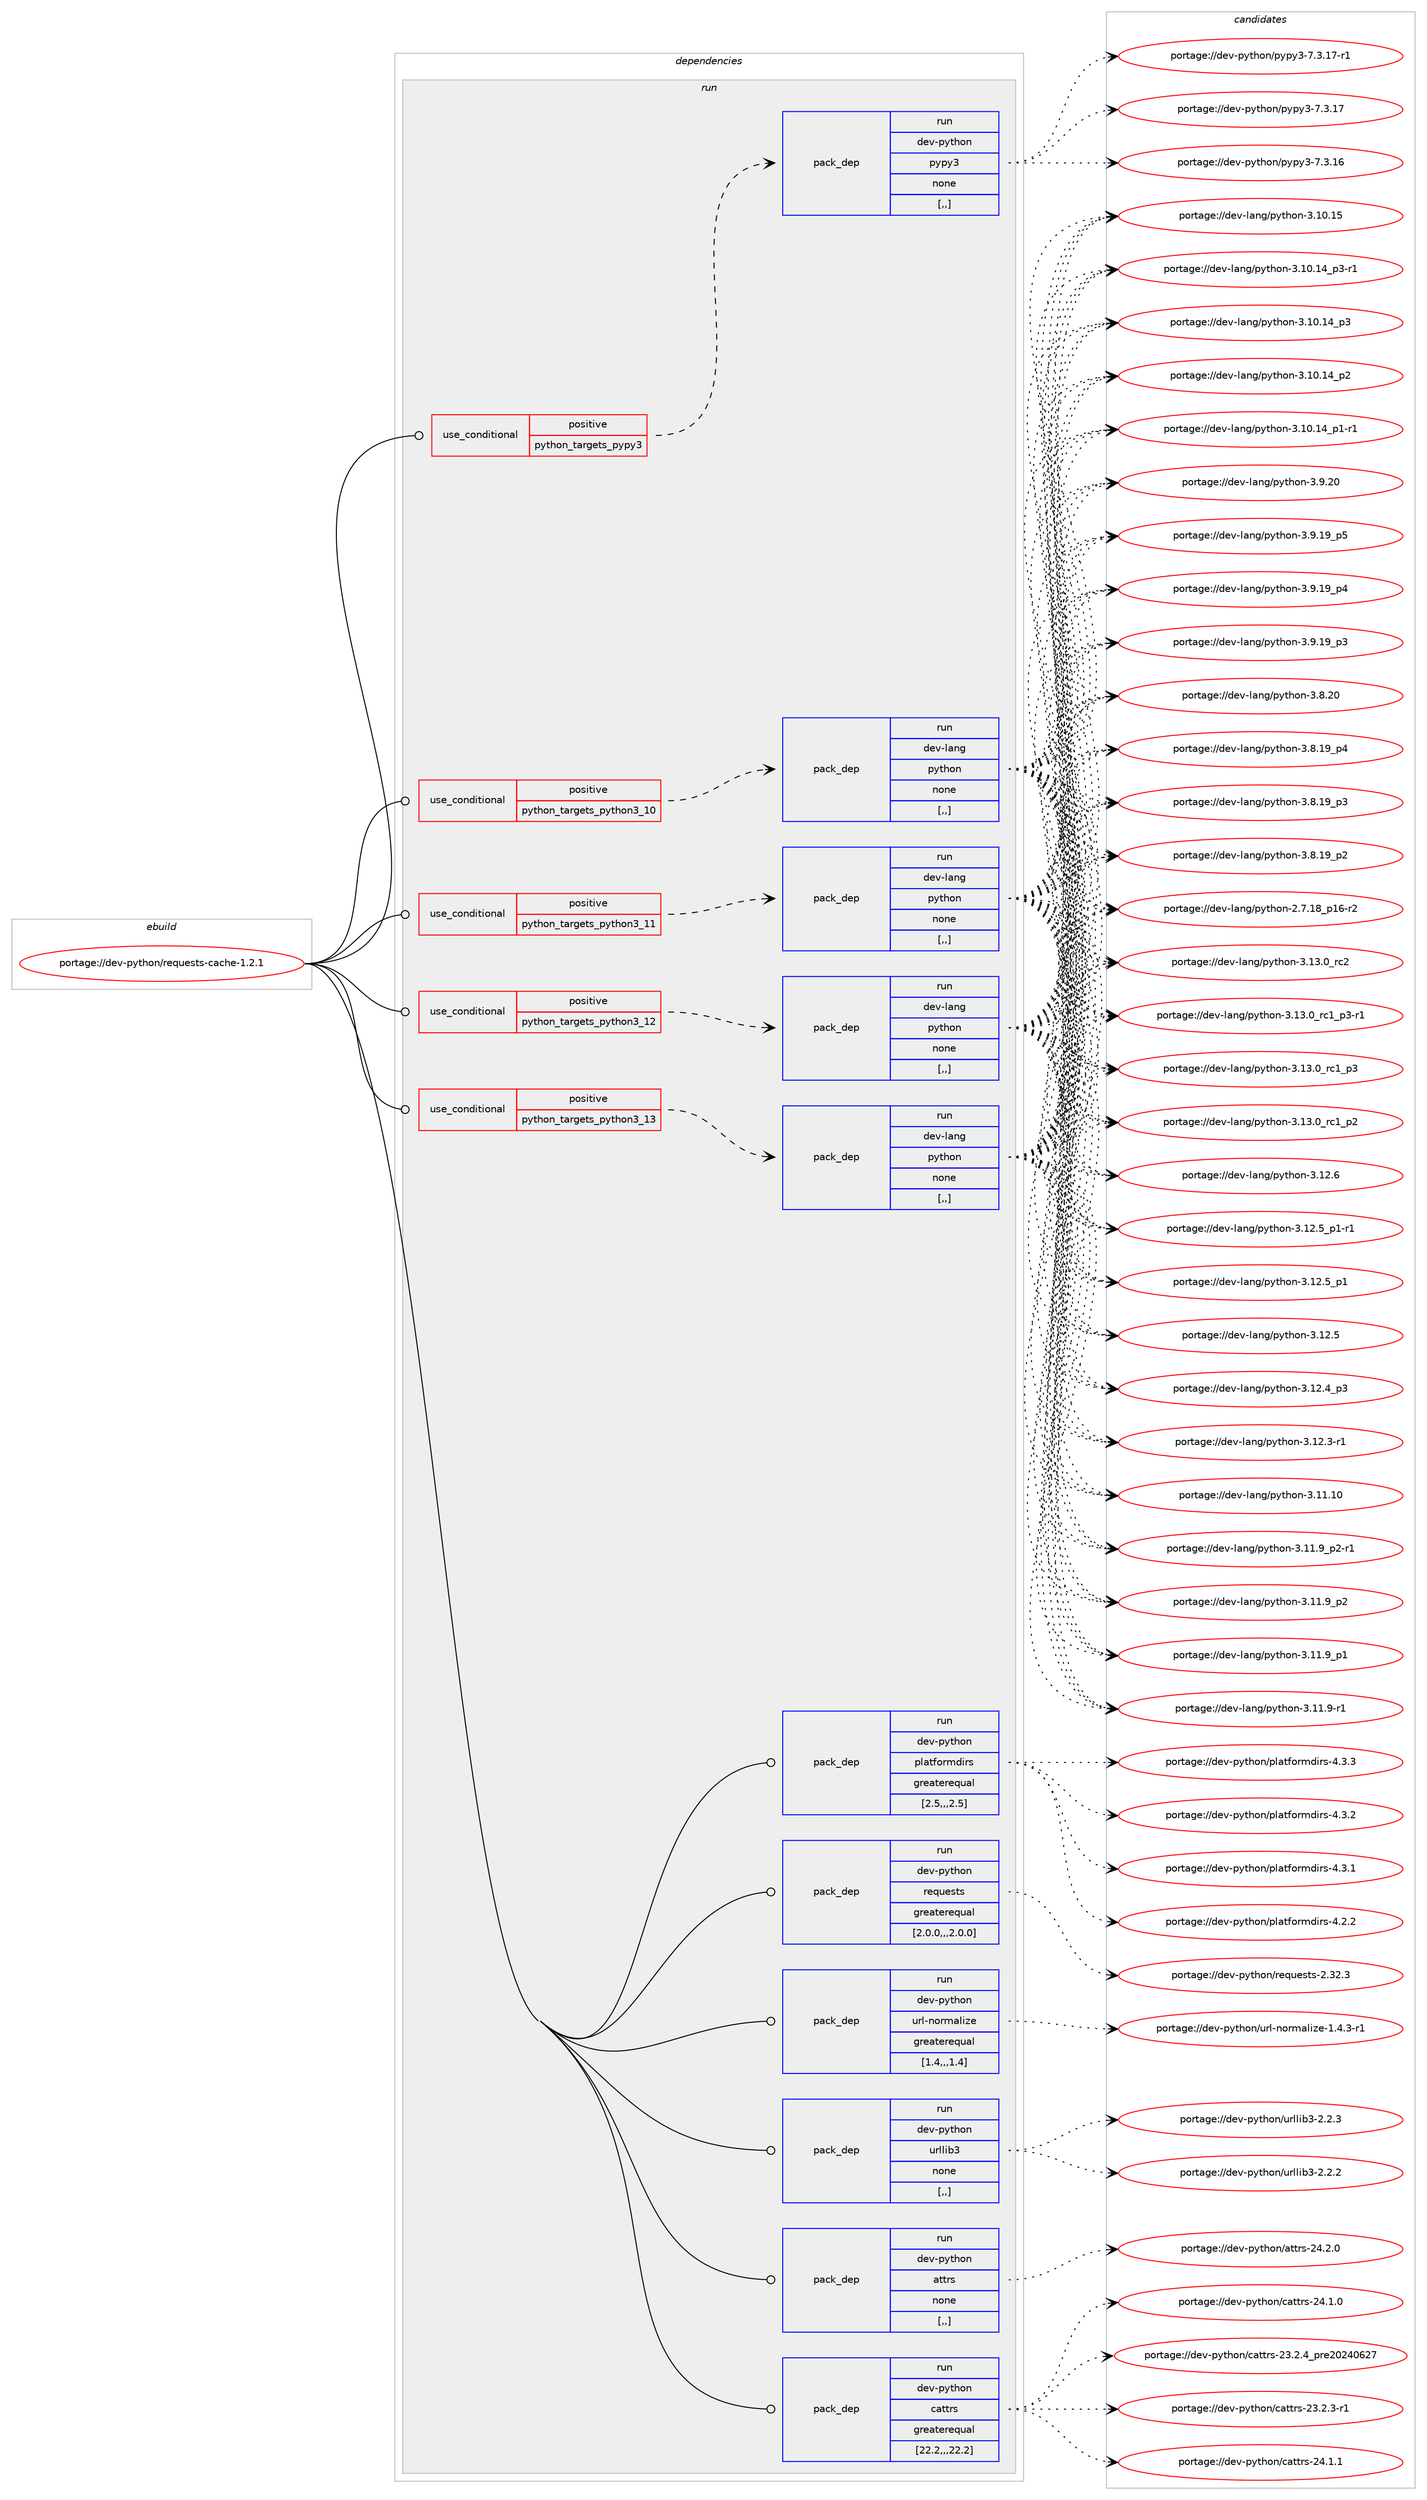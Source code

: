 digraph prolog {

# *************
# Graph options
# *************

newrank=true;
concentrate=true;
compound=true;
graph [rankdir=LR,fontname=Helvetica,fontsize=10,ranksep=1.5];#, ranksep=2.5, nodesep=0.2];
edge  [arrowhead=vee];
node  [fontname=Helvetica,fontsize=10];

# **********
# The ebuild
# **********

subgraph cluster_leftcol {
color=gray;
label=<<i>ebuild</i>>;
id [label="portage://dev-python/requests-cache-1.2.1", color=red, width=4, href="../dev-python/requests-cache-1.2.1.svg"];
}

# ****************
# The dependencies
# ****************

subgraph cluster_midcol {
color=gray;
label=<<i>dependencies</i>>;
subgraph cluster_compile {
fillcolor="#eeeeee";
style=filled;
label=<<i>compile</i>>;
}
subgraph cluster_compileandrun {
fillcolor="#eeeeee";
style=filled;
label=<<i>compile and run</i>>;
}
subgraph cluster_run {
fillcolor="#eeeeee";
style=filled;
label=<<i>run</i>>;
subgraph cond169646 {
dependency657210 [label=<<TABLE BORDER="0" CELLBORDER="1" CELLSPACING="0" CELLPADDING="4"><TR><TD ROWSPAN="3" CELLPADDING="10">use_conditional</TD></TR><TR><TD>positive</TD></TR><TR><TD>python_targets_pypy3</TD></TR></TABLE>>, shape=none, color=red];
subgraph pack482702 {
dependency657211 [label=<<TABLE BORDER="0" CELLBORDER="1" CELLSPACING="0" CELLPADDING="4" WIDTH="220"><TR><TD ROWSPAN="6" CELLPADDING="30">pack_dep</TD></TR><TR><TD WIDTH="110">run</TD></TR><TR><TD>dev-python</TD></TR><TR><TD>pypy3</TD></TR><TR><TD>none</TD></TR><TR><TD>[,,]</TD></TR></TABLE>>, shape=none, color=blue];
}
dependency657210:e -> dependency657211:w [weight=20,style="dashed",arrowhead="vee"];
}
id:e -> dependency657210:w [weight=20,style="solid",arrowhead="odot"];
subgraph cond169647 {
dependency657212 [label=<<TABLE BORDER="0" CELLBORDER="1" CELLSPACING="0" CELLPADDING="4"><TR><TD ROWSPAN="3" CELLPADDING="10">use_conditional</TD></TR><TR><TD>positive</TD></TR><TR><TD>python_targets_python3_10</TD></TR></TABLE>>, shape=none, color=red];
subgraph pack482703 {
dependency657213 [label=<<TABLE BORDER="0" CELLBORDER="1" CELLSPACING="0" CELLPADDING="4" WIDTH="220"><TR><TD ROWSPAN="6" CELLPADDING="30">pack_dep</TD></TR><TR><TD WIDTH="110">run</TD></TR><TR><TD>dev-lang</TD></TR><TR><TD>python</TD></TR><TR><TD>none</TD></TR><TR><TD>[,,]</TD></TR></TABLE>>, shape=none, color=blue];
}
dependency657212:e -> dependency657213:w [weight=20,style="dashed",arrowhead="vee"];
}
id:e -> dependency657212:w [weight=20,style="solid",arrowhead="odot"];
subgraph cond169648 {
dependency657214 [label=<<TABLE BORDER="0" CELLBORDER="1" CELLSPACING="0" CELLPADDING="4"><TR><TD ROWSPAN="3" CELLPADDING="10">use_conditional</TD></TR><TR><TD>positive</TD></TR><TR><TD>python_targets_python3_11</TD></TR></TABLE>>, shape=none, color=red];
subgraph pack482704 {
dependency657215 [label=<<TABLE BORDER="0" CELLBORDER="1" CELLSPACING="0" CELLPADDING="4" WIDTH="220"><TR><TD ROWSPAN="6" CELLPADDING="30">pack_dep</TD></TR><TR><TD WIDTH="110">run</TD></TR><TR><TD>dev-lang</TD></TR><TR><TD>python</TD></TR><TR><TD>none</TD></TR><TR><TD>[,,]</TD></TR></TABLE>>, shape=none, color=blue];
}
dependency657214:e -> dependency657215:w [weight=20,style="dashed",arrowhead="vee"];
}
id:e -> dependency657214:w [weight=20,style="solid",arrowhead="odot"];
subgraph cond169649 {
dependency657216 [label=<<TABLE BORDER="0" CELLBORDER="1" CELLSPACING="0" CELLPADDING="4"><TR><TD ROWSPAN="3" CELLPADDING="10">use_conditional</TD></TR><TR><TD>positive</TD></TR><TR><TD>python_targets_python3_12</TD></TR></TABLE>>, shape=none, color=red];
subgraph pack482705 {
dependency657217 [label=<<TABLE BORDER="0" CELLBORDER="1" CELLSPACING="0" CELLPADDING="4" WIDTH="220"><TR><TD ROWSPAN="6" CELLPADDING="30">pack_dep</TD></TR><TR><TD WIDTH="110">run</TD></TR><TR><TD>dev-lang</TD></TR><TR><TD>python</TD></TR><TR><TD>none</TD></TR><TR><TD>[,,]</TD></TR></TABLE>>, shape=none, color=blue];
}
dependency657216:e -> dependency657217:w [weight=20,style="dashed",arrowhead="vee"];
}
id:e -> dependency657216:w [weight=20,style="solid",arrowhead="odot"];
subgraph cond169650 {
dependency657218 [label=<<TABLE BORDER="0" CELLBORDER="1" CELLSPACING="0" CELLPADDING="4"><TR><TD ROWSPAN="3" CELLPADDING="10">use_conditional</TD></TR><TR><TD>positive</TD></TR><TR><TD>python_targets_python3_13</TD></TR></TABLE>>, shape=none, color=red];
subgraph pack482706 {
dependency657219 [label=<<TABLE BORDER="0" CELLBORDER="1" CELLSPACING="0" CELLPADDING="4" WIDTH="220"><TR><TD ROWSPAN="6" CELLPADDING="30">pack_dep</TD></TR><TR><TD WIDTH="110">run</TD></TR><TR><TD>dev-lang</TD></TR><TR><TD>python</TD></TR><TR><TD>none</TD></TR><TR><TD>[,,]</TD></TR></TABLE>>, shape=none, color=blue];
}
dependency657218:e -> dependency657219:w [weight=20,style="dashed",arrowhead="vee"];
}
id:e -> dependency657218:w [weight=20,style="solid",arrowhead="odot"];
subgraph pack482707 {
dependency657220 [label=<<TABLE BORDER="0" CELLBORDER="1" CELLSPACING="0" CELLPADDING="4" WIDTH="220"><TR><TD ROWSPAN="6" CELLPADDING="30">pack_dep</TD></TR><TR><TD WIDTH="110">run</TD></TR><TR><TD>dev-python</TD></TR><TR><TD>attrs</TD></TR><TR><TD>none</TD></TR><TR><TD>[,,]</TD></TR></TABLE>>, shape=none, color=blue];
}
id:e -> dependency657220:w [weight=20,style="solid",arrowhead="odot"];
subgraph pack482708 {
dependency657221 [label=<<TABLE BORDER="0" CELLBORDER="1" CELLSPACING="0" CELLPADDING="4" WIDTH="220"><TR><TD ROWSPAN="6" CELLPADDING="30">pack_dep</TD></TR><TR><TD WIDTH="110">run</TD></TR><TR><TD>dev-python</TD></TR><TR><TD>cattrs</TD></TR><TR><TD>greaterequal</TD></TR><TR><TD>[22.2,,,22.2]</TD></TR></TABLE>>, shape=none, color=blue];
}
id:e -> dependency657221:w [weight=20,style="solid",arrowhead="odot"];
subgraph pack482709 {
dependency657222 [label=<<TABLE BORDER="0" CELLBORDER="1" CELLSPACING="0" CELLPADDING="4" WIDTH="220"><TR><TD ROWSPAN="6" CELLPADDING="30">pack_dep</TD></TR><TR><TD WIDTH="110">run</TD></TR><TR><TD>dev-python</TD></TR><TR><TD>platformdirs</TD></TR><TR><TD>greaterequal</TD></TR><TR><TD>[2.5,,,2.5]</TD></TR></TABLE>>, shape=none, color=blue];
}
id:e -> dependency657222:w [weight=20,style="solid",arrowhead="odot"];
subgraph pack482710 {
dependency657223 [label=<<TABLE BORDER="0" CELLBORDER="1" CELLSPACING="0" CELLPADDING="4" WIDTH="220"><TR><TD ROWSPAN="6" CELLPADDING="30">pack_dep</TD></TR><TR><TD WIDTH="110">run</TD></TR><TR><TD>dev-python</TD></TR><TR><TD>requests</TD></TR><TR><TD>greaterequal</TD></TR><TR><TD>[2.0.0,,,2.0.0]</TD></TR></TABLE>>, shape=none, color=blue];
}
id:e -> dependency657223:w [weight=20,style="solid",arrowhead="odot"];
subgraph pack482711 {
dependency657224 [label=<<TABLE BORDER="0" CELLBORDER="1" CELLSPACING="0" CELLPADDING="4" WIDTH="220"><TR><TD ROWSPAN="6" CELLPADDING="30">pack_dep</TD></TR><TR><TD WIDTH="110">run</TD></TR><TR><TD>dev-python</TD></TR><TR><TD>url-normalize</TD></TR><TR><TD>greaterequal</TD></TR><TR><TD>[1.4,,,1.4]</TD></TR></TABLE>>, shape=none, color=blue];
}
id:e -> dependency657224:w [weight=20,style="solid",arrowhead="odot"];
subgraph pack482712 {
dependency657225 [label=<<TABLE BORDER="0" CELLBORDER="1" CELLSPACING="0" CELLPADDING="4" WIDTH="220"><TR><TD ROWSPAN="6" CELLPADDING="30">pack_dep</TD></TR><TR><TD WIDTH="110">run</TD></TR><TR><TD>dev-python</TD></TR><TR><TD>urllib3</TD></TR><TR><TD>none</TD></TR><TR><TD>[,,]</TD></TR></TABLE>>, shape=none, color=blue];
}
id:e -> dependency657225:w [weight=20,style="solid",arrowhead="odot"];
}
}

# **************
# The candidates
# **************

subgraph cluster_choices {
rank=same;
color=gray;
label=<<i>candidates</i>>;

subgraph choice482702 {
color=black;
nodesep=1;
choice100101118451121211161041111104711212111212151455546514649554511449 [label="portage://dev-python/pypy3-7.3.17-r1", color=red, width=4,href="../dev-python/pypy3-7.3.17-r1.svg"];
choice10010111845112121116104111110471121211121215145554651464955 [label="portage://dev-python/pypy3-7.3.17", color=red, width=4,href="../dev-python/pypy3-7.3.17.svg"];
choice10010111845112121116104111110471121211121215145554651464954 [label="portage://dev-python/pypy3-7.3.16", color=red, width=4,href="../dev-python/pypy3-7.3.16.svg"];
dependency657211:e -> choice100101118451121211161041111104711212111212151455546514649554511449:w [style=dotted,weight="100"];
dependency657211:e -> choice10010111845112121116104111110471121211121215145554651464955:w [style=dotted,weight="100"];
dependency657211:e -> choice10010111845112121116104111110471121211121215145554651464954:w [style=dotted,weight="100"];
}
subgraph choice482703 {
color=black;
nodesep=1;
choice10010111845108971101034711212111610411111045514649514648951149950 [label="portage://dev-lang/python-3.13.0_rc2", color=red, width=4,href="../dev-lang/python-3.13.0_rc2.svg"];
choice1001011184510897110103471121211161041111104551464951464895114994995112514511449 [label="portage://dev-lang/python-3.13.0_rc1_p3-r1", color=red, width=4,href="../dev-lang/python-3.13.0_rc1_p3-r1.svg"];
choice100101118451089711010347112121116104111110455146495146489511499499511251 [label="portage://dev-lang/python-3.13.0_rc1_p3", color=red, width=4,href="../dev-lang/python-3.13.0_rc1_p3.svg"];
choice100101118451089711010347112121116104111110455146495146489511499499511250 [label="portage://dev-lang/python-3.13.0_rc1_p2", color=red, width=4,href="../dev-lang/python-3.13.0_rc1_p2.svg"];
choice10010111845108971101034711212111610411111045514649504654 [label="portage://dev-lang/python-3.12.6", color=red, width=4,href="../dev-lang/python-3.12.6.svg"];
choice1001011184510897110103471121211161041111104551464950465395112494511449 [label="portage://dev-lang/python-3.12.5_p1-r1", color=red, width=4,href="../dev-lang/python-3.12.5_p1-r1.svg"];
choice100101118451089711010347112121116104111110455146495046539511249 [label="portage://dev-lang/python-3.12.5_p1", color=red, width=4,href="../dev-lang/python-3.12.5_p1.svg"];
choice10010111845108971101034711212111610411111045514649504653 [label="portage://dev-lang/python-3.12.5", color=red, width=4,href="../dev-lang/python-3.12.5.svg"];
choice100101118451089711010347112121116104111110455146495046529511251 [label="portage://dev-lang/python-3.12.4_p3", color=red, width=4,href="../dev-lang/python-3.12.4_p3.svg"];
choice100101118451089711010347112121116104111110455146495046514511449 [label="portage://dev-lang/python-3.12.3-r1", color=red, width=4,href="../dev-lang/python-3.12.3-r1.svg"];
choice1001011184510897110103471121211161041111104551464949464948 [label="portage://dev-lang/python-3.11.10", color=red, width=4,href="../dev-lang/python-3.11.10.svg"];
choice1001011184510897110103471121211161041111104551464949465795112504511449 [label="portage://dev-lang/python-3.11.9_p2-r1", color=red, width=4,href="../dev-lang/python-3.11.9_p2-r1.svg"];
choice100101118451089711010347112121116104111110455146494946579511250 [label="portage://dev-lang/python-3.11.9_p2", color=red, width=4,href="../dev-lang/python-3.11.9_p2.svg"];
choice100101118451089711010347112121116104111110455146494946579511249 [label="portage://dev-lang/python-3.11.9_p1", color=red, width=4,href="../dev-lang/python-3.11.9_p1.svg"];
choice100101118451089711010347112121116104111110455146494946574511449 [label="portage://dev-lang/python-3.11.9-r1", color=red, width=4,href="../dev-lang/python-3.11.9-r1.svg"];
choice1001011184510897110103471121211161041111104551464948464953 [label="portage://dev-lang/python-3.10.15", color=red, width=4,href="../dev-lang/python-3.10.15.svg"];
choice100101118451089711010347112121116104111110455146494846495295112514511449 [label="portage://dev-lang/python-3.10.14_p3-r1", color=red, width=4,href="../dev-lang/python-3.10.14_p3-r1.svg"];
choice10010111845108971101034711212111610411111045514649484649529511251 [label="portage://dev-lang/python-3.10.14_p3", color=red, width=4,href="../dev-lang/python-3.10.14_p3.svg"];
choice10010111845108971101034711212111610411111045514649484649529511250 [label="portage://dev-lang/python-3.10.14_p2", color=red, width=4,href="../dev-lang/python-3.10.14_p2.svg"];
choice100101118451089711010347112121116104111110455146494846495295112494511449 [label="portage://dev-lang/python-3.10.14_p1-r1", color=red, width=4,href="../dev-lang/python-3.10.14_p1-r1.svg"];
choice10010111845108971101034711212111610411111045514657465048 [label="portage://dev-lang/python-3.9.20", color=red, width=4,href="../dev-lang/python-3.9.20.svg"];
choice100101118451089711010347112121116104111110455146574649579511253 [label="portage://dev-lang/python-3.9.19_p5", color=red, width=4,href="../dev-lang/python-3.9.19_p5.svg"];
choice100101118451089711010347112121116104111110455146574649579511252 [label="portage://dev-lang/python-3.9.19_p4", color=red, width=4,href="../dev-lang/python-3.9.19_p4.svg"];
choice100101118451089711010347112121116104111110455146574649579511251 [label="portage://dev-lang/python-3.9.19_p3", color=red, width=4,href="../dev-lang/python-3.9.19_p3.svg"];
choice10010111845108971101034711212111610411111045514656465048 [label="portage://dev-lang/python-3.8.20", color=red, width=4,href="../dev-lang/python-3.8.20.svg"];
choice100101118451089711010347112121116104111110455146564649579511252 [label="portage://dev-lang/python-3.8.19_p4", color=red, width=4,href="../dev-lang/python-3.8.19_p4.svg"];
choice100101118451089711010347112121116104111110455146564649579511251 [label="portage://dev-lang/python-3.8.19_p3", color=red, width=4,href="../dev-lang/python-3.8.19_p3.svg"];
choice100101118451089711010347112121116104111110455146564649579511250 [label="portage://dev-lang/python-3.8.19_p2", color=red, width=4,href="../dev-lang/python-3.8.19_p2.svg"];
choice100101118451089711010347112121116104111110455046554649569511249544511450 [label="portage://dev-lang/python-2.7.18_p16-r2", color=red, width=4,href="../dev-lang/python-2.7.18_p16-r2.svg"];
dependency657213:e -> choice10010111845108971101034711212111610411111045514649514648951149950:w [style=dotted,weight="100"];
dependency657213:e -> choice1001011184510897110103471121211161041111104551464951464895114994995112514511449:w [style=dotted,weight="100"];
dependency657213:e -> choice100101118451089711010347112121116104111110455146495146489511499499511251:w [style=dotted,weight="100"];
dependency657213:e -> choice100101118451089711010347112121116104111110455146495146489511499499511250:w [style=dotted,weight="100"];
dependency657213:e -> choice10010111845108971101034711212111610411111045514649504654:w [style=dotted,weight="100"];
dependency657213:e -> choice1001011184510897110103471121211161041111104551464950465395112494511449:w [style=dotted,weight="100"];
dependency657213:e -> choice100101118451089711010347112121116104111110455146495046539511249:w [style=dotted,weight="100"];
dependency657213:e -> choice10010111845108971101034711212111610411111045514649504653:w [style=dotted,weight="100"];
dependency657213:e -> choice100101118451089711010347112121116104111110455146495046529511251:w [style=dotted,weight="100"];
dependency657213:e -> choice100101118451089711010347112121116104111110455146495046514511449:w [style=dotted,weight="100"];
dependency657213:e -> choice1001011184510897110103471121211161041111104551464949464948:w [style=dotted,weight="100"];
dependency657213:e -> choice1001011184510897110103471121211161041111104551464949465795112504511449:w [style=dotted,weight="100"];
dependency657213:e -> choice100101118451089711010347112121116104111110455146494946579511250:w [style=dotted,weight="100"];
dependency657213:e -> choice100101118451089711010347112121116104111110455146494946579511249:w [style=dotted,weight="100"];
dependency657213:e -> choice100101118451089711010347112121116104111110455146494946574511449:w [style=dotted,weight="100"];
dependency657213:e -> choice1001011184510897110103471121211161041111104551464948464953:w [style=dotted,weight="100"];
dependency657213:e -> choice100101118451089711010347112121116104111110455146494846495295112514511449:w [style=dotted,weight="100"];
dependency657213:e -> choice10010111845108971101034711212111610411111045514649484649529511251:w [style=dotted,weight="100"];
dependency657213:e -> choice10010111845108971101034711212111610411111045514649484649529511250:w [style=dotted,weight="100"];
dependency657213:e -> choice100101118451089711010347112121116104111110455146494846495295112494511449:w [style=dotted,weight="100"];
dependency657213:e -> choice10010111845108971101034711212111610411111045514657465048:w [style=dotted,weight="100"];
dependency657213:e -> choice100101118451089711010347112121116104111110455146574649579511253:w [style=dotted,weight="100"];
dependency657213:e -> choice100101118451089711010347112121116104111110455146574649579511252:w [style=dotted,weight="100"];
dependency657213:e -> choice100101118451089711010347112121116104111110455146574649579511251:w [style=dotted,weight="100"];
dependency657213:e -> choice10010111845108971101034711212111610411111045514656465048:w [style=dotted,weight="100"];
dependency657213:e -> choice100101118451089711010347112121116104111110455146564649579511252:w [style=dotted,weight="100"];
dependency657213:e -> choice100101118451089711010347112121116104111110455146564649579511251:w [style=dotted,weight="100"];
dependency657213:e -> choice100101118451089711010347112121116104111110455146564649579511250:w [style=dotted,weight="100"];
dependency657213:e -> choice100101118451089711010347112121116104111110455046554649569511249544511450:w [style=dotted,weight="100"];
}
subgraph choice482704 {
color=black;
nodesep=1;
choice10010111845108971101034711212111610411111045514649514648951149950 [label="portage://dev-lang/python-3.13.0_rc2", color=red, width=4,href="../dev-lang/python-3.13.0_rc2.svg"];
choice1001011184510897110103471121211161041111104551464951464895114994995112514511449 [label="portage://dev-lang/python-3.13.0_rc1_p3-r1", color=red, width=4,href="../dev-lang/python-3.13.0_rc1_p3-r1.svg"];
choice100101118451089711010347112121116104111110455146495146489511499499511251 [label="portage://dev-lang/python-3.13.0_rc1_p3", color=red, width=4,href="../dev-lang/python-3.13.0_rc1_p3.svg"];
choice100101118451089711010347112121116104111110455146495146489511499499511250 [label="portage://dev-lang/python-3.13.0_rc1_p2", color=red, width=4,href="../dev-lang/python-3.13.0_rc1_p2.svg"];
choice10010111845108971101034711212111610411111045514649504654 [label="portage://dev-lang/python-3.12.6", color=red, width=4,href="../dev-lang/python-3.12.6.svg"];
choice1001011184510897110103471121211161041111104551464950465395112494511449 [label="portage://dev-lang/python-3.12.5_p1-r1", color=red, width=4,href="../dev-lang/python-3.12.5_p1-r1.svg"];
choice100101118451089711010347112121116104111110455146495046539511249 [label="portage://dev-lang/python-3.12.5_p1", color=red, width=4,href="../dev-lang/python-3.12.5_p1.svg"];
choice10010111845108971101034711212111610411111045514649504653 [label="portage://dev-lang/python-3.12.5", color=red, width=4,href="../dev-lang/python-3.12.5.svg"];
choice100101118451089711010347112121116104111110455146495046529511251 [label="portage://dev-lang/python-3.12.4_p3", color=red, width=4,href="../dev-lang/python-3.12.4_p3.svg"];
choice100101118451089711010347112121116104111110455146495046514511449 [label="portage://dev-lang/python-3.12.3-r1", color=red, width=4,href="../dev-lang/python-3.12.3-r1.svg"];
choice1001011184510897110103471121211161041111104551464949464948 [label="portage://dev-lang/python-3.11.10", color=red, width=4,href="../dev-lang/python-3.11.10.svg"];
choice1001011184510897110103471121211161041111104551464949465795112504511449 [label="portage://dev-lang/python-3.11.9_p2-r1", color=red, width=4,href="../dev-lang/python-3.11.9_p2-r1.svg"];
choice100101118451089711010347112121116104111110455146494946579511250 [label="portage://dev-lang/python-3.11.9_p2", color=red, width=4,href="../dev-lang/python-3.11.9_p2.svg"];
choice100101118451089711010347112121116104111110455146494946579511249 [label="portage://dev-lang/python-3.11.9_p1", color=red, width=4,href="../dev-lang/python-3.11.9_p1.svg"];
choice100101118451089711010347112121116104111110455146494946574511449 [label="portage://dev-lang/python-3.11.9-r1", color=red, width=4,href="../dev-lang/python-3.11.9-r1.svg"];
choice1001011184510897110103471121211161041111104551464948464953 [label="portage://dev-lang/python-3.10.15", color=red, width=4,href="../dev-lang/python-3.10.15.svg"];
choice100101118451089711010347112121116104111110455146494846495295112514511449 [label="portage://dev-lang/python-3.10.14_p3-r1", color=red, width=4,href="../dev-lang/python-3.10.14_p3-r1.svg"];
choice10010111845108971101034711212111610411111045514649484649529511251 [label="portage://dev-lang/python-3.10.14_p3", color=red, width=4,href="../dev-lang/python-3.10.14_p3.svg"];
choice10010111845108971101034711212111610411111045514649484649529511250 [label="portage://dev-lang/python-3.10.14_p2", color=red, width=4,href="../dev-lang/python-3.10.14_p2.svg"];
choice100101118451089711010347112121116104111110455146494846495295112494511449 [label="portage://dev-lang/python-3.10.14_p1-r1", color=red, width=4,href="../dev-lang/python-3.10.14_p1-r1.svg"];
choice10010111845108971101034711212111610411111045514657465048 [label="portage://dev-lang/python-3.9.20", color=red, width=4,href="../dev-lang/python-3.9.20.svg"];
choice100101118451089711010347112121116104111110455146574649579511253 [label="portage://dev-lang/python-3.9.19_p5", color=red, width=4,href="../dev-lang/python-3.9.19_p5.svg"];
choice100101118451089711010347112121116104111110455146574649579511252 [label="portage://dev-lang/python-3.9.19_p4", color=red, width=4,href="../dev-lang/python-3.9.19_p4.svg"];
choice100101118451089711010347112121116104111110455146574649579511251 [label="portage://dev-lang/python-3.9.19_p3", color=red, width=4,href="../dev-lang/python-3.9.19_p3.svg"];
choice10010111845108971101034711212111610411111045514656465048 [label="portage://dev-lang/python-3.8.20", color=red, width=4,href="../dev-lang/python-3.8.20.svg"];
choice100101118451089711010347112121116104111110455146564649579511252 [label="portage://dev-lang/python-3.8.19_p4", color=red, width=4,href="../dev-lang/python-3.8.19_p4.svg"];
choice100101118451089711010347112121116104111110455146564649579511251 [label="portage://dev-lang/python-3.8.19_p3", color=red, width=4,href="../dev-lang/python-3.8.19_p3.svg"];
choice100101118451089711010347112121116104111110455146564649579511250 [label="portage://dev-lang/python-3.8.19_p2", color=red, width=4,href="../dev-lang/python-3.8.19_p2.svg"];
choice100101118451089711010347112121116104111110455046554649569511249544511450 [label="portage://dev-lang/python-2.7.18_p16-r2", color=red, width=4,href="../dev-lang/python-2.7.18_p16-r2.svg"];
dependency657215:e -> choice10010111845108971101034711212111610411111045514649514648951149950:w [style=dotted,weight="100"];
dependency657215:e -> choice1001011184510897110103471121211161041111104551464951464895114994995112514511449:w [style=dotted,weight="100"];
dependency657215:e -> choice100101118451089711010347112121116104111110455146495146489511499499511251:w [style=dotted,weight="100"];
dependency657215:e -> choice100101118451089711010347112121116104111110455146495146489511499499511250:w [style=dotted,weight="100"];
dependency657215:e -> choice10010111845108971101034711212111610411111045514649504654:w [style=dotted,weight="100"];
dependency657215:e -> choice1001011184510897110103471121211161041111104551464950465395112494511449:w [style=dotted,weight="100"];
dependency657215:e -> choice100101118451089711010347112121116104111110455146495046539511249:w [style=dotted,weight="100"];
dependency657215:e -> choice10010111845108971101034711212111610411111045514649504653:w [style=dotted,weight="100"];
dependency657215:e -> choice100101118451089711010347112121116104111110455146495046529511251:w [style=dotted,weight="100"];
dependency657215:e -> choice100101118451089711010347112121116104111110455146495046514511449:w [style=dotted,weight="100"];
dependency657215:e -> choice1001011184510897110103471121211161041111104551464949464948:w [style=dotted,weight="100"];
dependency657215:e -> choice1001011184510897110103471121211161041111104551464949465795112504511449:w [style=dotted,weight="100"];
dependency657215:e -> choice100101118451089711010347112121116104111110455146494946579511250:w [style=dotted,weight="100"];
dependency657215:e -> choice100101118451089711010347112121116104111110455146494946579511249:w [style=dotted,weight="100"];
dependency657215:e -> choice100101118451089711010347112121116104111110455146494946574511449:w [style=dotted,weight="100"];
dependency657215:e -> choice1001011184510897110103471121211161041111104551464948464953:w [style=dotted,weight="100"];
dependency657215:e -> choice100101118451089711010347112121116104111110455146494846495295112514511449:w [style=dotted,weight="100"];
dependency657215:e -> choice10010111845108971101034711212111610411111045514649484649529511251:w [style=dotted,weight="100"];
dependency657215:e -> choice10010111845108971101034711212111610411111045514649484649529511250:w [style=dotted,weight="100"];
dependency657215:e -> choice100101118451089711010347112121116104111110455146494846495295112494511449:w [style=dotted,weight="100"];
dependency657215:e -> choice10010111845108971101034711212111610411111045514657465048:w [style=dotted,weight="100"];
dependency657215:e -> choice100101118451089711010347112121116104111110455146574649579511253:w [style=dotted,weight="100"];
dependency657215:e -> choice100101118451089711010347112121116104111110455146574649579511252:w [style=dotted,weight="100"];
dependency657215:e -> choice100101118451089711010347112121116104111110455146574649579511251:w [style=dotted,weight="100"];
dependency657215:e -> choice10010111845108971101034711212111610411111045514656465048:w [style=dotted,weight="100"];
dependency657215:e -> choice100101118451089711010347112121116104111110455146564649579511252:w [style=dotted,weight="100"];
dependency657215:e -> choice100101118451089711010347112121116104111110455146564649579511251:w [style=dotted,weight="100"];
dependency657215:e -> choice100101118451089711010347112121116104111110455146564649579511250:w [style=dotted,weight="100"];
dependency657215:e -> choice100101118451089711010347112121116104111110455046554649569511249544511450:w [style=dotted,weight="100"];
}
subgraph choice482705 {
color=black;
nodesep=1;
choice10010111845108971101034711212111610411111045514649514648951149950 [label="portage://dev-lang/python-3.13.0_rc2", color=red, width=4,href="../dev-lang/python-3.13.0_rc2.svg"];
choice1001011184510897110103471121211161041111104551464951464895114994995112514511449 [label="portage://dev-lang/python-3.13.0_rc1_p3-r1", color=red, width=4,href="../dev-lang/python-3.13.0_rc1_p3-r1.svg"];
choice100101118451089711010347112121116104111110455146495146489511499499511251 [label="portage://dev-lang/python-3.13.0_rc1_p3", color=red, width=4,href="../dev-lang/python-3.13.0_rc1_p3.svg"];
choice100101118451089711010347112121116104111110455146495146489511499499511250 [label="portage://dev-lang/python-3.13.0_rc1_p2", color=red, width=4,href="../dev-lang/python-3.13.0_rc1_p2.svg"];
choice10010111845108971101034711212111610411111045514649504654 [label="portage://dev-lang/python-3.12.6", color=red, width=4,href="../dev-lang/python-3.12.6.svg"];
choice1001011184510897110103471121211161041111104551464950465395112494511449 [label="portage://dev-lang/python-3.12.5_p1-r1", color=red, width=4,href="../dev-lang/python-3.12.5_p1-r1.svg"];
choice100101118451089711010347112121116104111110455146495046539511249 [label="portage://dev-lang/python-3.12.5_p1", color=red, width=4,href="../dev-lang/python-3.12.5_p1.svg"];
choice10010111845108971101034711212111610411111045514649504653 [label="portage://dev-lang/python-3.12.5", color=red, width=4,href="../dev-lang/python-3.12.5.svg"];
choice100101118451089711010347112121116104111110455146495046529511251 [label="portage://dev-lang/python-3.12.4_p3", color=red, width=4,href="../dev-lang/python-3.12.4_p3.svg"];
choice100101118451089711010347112121116104111110455146495046514511449 [label="portage://dev-lang/python-3.12.3-r1", color=red, width=4,href="../dev-lang/python-3.12.3-r1.svg"];
choice1001011184510897110103471121211161041111104551464949464948 [label="portage://dev-lang/python-3.11.10", color=red, width=4,href="../dev-lang/python-3.11.10.svg"];
choice1001011184510897110103471121211161041111104551464949465795112504511449 [label="portage://dev-lang/python-3.11.9_p2-r1", color=red, width=4,href="../dev-lang/python-3.11.9_p2-r1.svg"];
choice100101118451089711010347112121116104111110455146494946579511250 [label="portage://dev-lang/python-3.11.9_p2", color=red, width=4,href="../dev-lang/python-3.11.9_p2.svg"];
choice100101118451089711010347112121116104111110455146494946579511249 [label="portage://dev-lang/python-3.11.9_p1", color=red, width=4,href="../dev-lang/python-3.11.9_p1.svg"];
choice100101118451089711010347112121116104111110455146494946574511449 [label="portage://dev-lang/python-3.11.9-r1", color=red, width=4,href="../dev-lang/python-3.11.9-r1.svg"];
choice1001011184510897110103471121211161041111104551464948464953 [label="portage://dev-lang/python-3.10.15", color=red, width=4,href="../dev-lang/python-3.10.15.svg"];
choice100101118451089711010347112121116104111110455146494846495295112514511449 [label="portage://dev-lang/python-3.10.14_p3-r1", color=red, width=4,href="../dev-lang/python-3.10.14_p3-r1.svg"];
choice10010111845108971101034711212111610411111045514649484649529511251 [label="portage://dev-lang/python-3.10.14_p3", color=red, width=4,href="../dev-lang/python-3.10.14_p3.svg"];
choice10010111845108971101034711212111610411111045514649484649529511250 [label="portage://dev-lang/python-3.10.14_p2", color=red, width=4,href="../dev-lang/python-3.10.14_p2.svg"];
choice100101118451089711010347112121116104111110455146494846495295112494511449 [label="portage://dev-lang/python-3.10.14_p1-r1", color=red, width=4,href="../dev-lang/python-3.10.14_p1-r1.svg"];
choice10010111845108971101034711212111610411111045514657465048 [label="portage://dev-lang/python-3.9.20", color=red, width=4,href="../dev-lang/python-3.9.20.svg"];
choice100101118451089711010347112121116104111110455146574649579511253 [label="portage://dev-lang/python-3.9.19_p5", color=red, width=4,href="../dev-lang/python-3.9.19_p5.svg"];
choice100101118451089711010347112121116104111110455146574649579511252 [label="portage://dev-lang/python-3.9.19_p4", color=red, width=4,href="../dev-lang/python-3.9.19_p4.svg"];
choice100101118451089711010347112121116104111110455146574649579511251 [label="portage://dev-lang/python-3.9.19_p3", color=red, width=4,href="../dev-lang/python-3.9.19_p3.svg"];
choice10010111845108971101034711212111610411111045514656465048 [label="portage://dev-lang/python-3.8.20", color=red, width=4,href="../dev-lang/python-3.8.20.svg"];
choice100101118451089711010347112121116104111110455146564649579511252 [label="portage://dev-lang/python-3.8.19_p4", color=red, width=4,href="../dev-lang/python-3.8.19_p4.svg"];
choice100101118451089711010347112121116104111110455146564649579511251 [label="portage://dev-lang/python-3.8.19_p3", color=red, width=4,href="../dev-lang/python-3.8.19_p3.svg"];
choice100101118451089711010347112121116104111110455146564649579511250 [label="portage://dev-lang/python-3.8.19_p2", color=red, width=4,href="../dev-lang/python-3.8.19_p2.svg"];
choice100101118451089711010347112121116104111110455046554649569511249544511450 [label="portage://dev-lang/python-2.7.18_p16-r2", color=red, width=4,href="../dev-lang/python-2.7.18_p16-r2.svg"];
dependency657217:e -> choice10010111845108971101034711212111610411111045514649514648951149950:w [style=dotted,weight="100"];
dependency657217:e -> choice1001011184510897110103471121211161041111104551464951464895114994995112514511449:w [style=dotted,weight="100"];
dependency657217:e -> choice100101118451089711010347112121116104111110455146495146489511499499511251:w [style=dotted,weight="100"];
dependency657217:e -> choice100101118451089711010347112121116104111110455146495146489511499499511250:w [style=dotted,weight="100"];
dependency657217:e -> choice10010111845108971101034711212111610411111045514649504654:w [style=dotted,weight="100"];
dependency657217:e -> choice1001011184510897110103471121211161041111104551464950465395112494511449:w [style=dotted,weight="100"];
dependency657217:e -> choice100101118451089711010347112121116104111110455146495046539511249:w [style=dotted,weight="100"];
dependency657217:e -> choice10010111845108971101034711212111610411111045514649504653:w [style=dotted,weight="100"];
dependency657217:e -> choice100101118451089711010347112121116104111110455146495046529511251:w [style=dotted,weight="100"];
dependency657217:e -> choice100101118451089711010347112121116104111110455146495046514511449:w [style=dotted,weight="100"];
dependency657217:e -> choice1001011184510897110103471121211161041111104551464949464948:w [style=dotted,weight="100"];
dependency657217:e -> choice1001011184510897110103471121211161041111104551464949465795112504511449:w [style=dotted,weight="100"];
dependency657217:e -> choice100101118451089711010347112121116104111110455146494946579511250:w [style=dotted,weight="100"];
dependency657217:e -> choice100101118451089711010347112121116104111110455146494946579511249:w [style=dotted,weight="100"];
dependency657217:e -> choice100101118451089711010347112121116104111110455146494946574511449:w [style=dotted,weight="100"];
dependency657217:e -> choice1001011184510897110103471121211161041111104551464948464953:w [style=dotted,weight="100"];
dependency657217:e -> choice100101118451089711010347112121116104111110455146494846495295112514511449:w [style=dotted,weight="100"];
dependency657217:e -> choice10010111845108971101034711212111610411111045514649484649529511251:w [style=dotted,weight="100"];
dependency657217:e -> choice10010111845108971101034711212111610411111045514649484649529511250:w [style=dotted,weight="100"];
dependency657217:e -> choice100101118451089711010347112121116104111110455146494846495295112494511449:w [style=dotted,weight="100"];
dependency657217:e -> choice10010111845108971101034711212111610411111045514657465048:w [style=dotted,weight="100"];
dependency657217:e -> choice100101118451089711010347112121116104111110455146574649579511253:w [style=dotted,weight="100"];
dependency657217:e -> choice100101118451089711010347112121116104111110455146574649579511252:w [style=dotted,weight="100"];
dependency657217:e -> choice100101118451089711010347112121116104111110455146574649579511251:w [style=dotted,weight="100"];
dependency657217:e -> choice10010111845108971101034711212111610411111045514656465048:w [style=dotted,weight="100"];
dependency657217:e -> choice100101118451089711010347112121116104111110455146564649579511252:w [style=dotted,weight="100"];
dependency657217:e -> choice100101118451089711010347112121116104111110455146564649579511251:w [style=dotted,weight="100"];
dependency657217:e -> choice100101118451089711010347112121116104111110455146564649579511250:w [style=dotted,weight="100"];
dependency657217:e -> choice100101118451089711010347112121116104111110455046554649569511249544511450:w [style=dotted,weight="100"];
}
subgraph choice482706 {
color=black;
nodesep=1;
choice10010111845108971101034711212111610411111045514649514648951149950 [label="portage://dev-lang/python-3.13.0_rc2", color=red, width=4,href="../dev-lang/python-3.13.0_rc2.svg"];
choice1001011184510897110103471121211161041111104551464951464895114994995112514511449 [label="portage://dev-lang/python-3.13.0_rc1_p3-r1", color=red, width=4,href="../dev-lang/python-3.13.0_rc1_p3-r1.svg"];
choice100101118451089711010347112121116104111110455146495146489511499499511251 [label="portage://dev-lang/python-3.13.0_rc1_p3", color=red, width=4,href="../dev-lang/python-3.13.0_rc1_p3.svg"];
choice100101118451089711010347112121116104111110455146495146489511499499511250 [label="portage://dev-lang/python-3.13.0_rc1_p2", color=red, width=4,href="../dev-lang/python-3.13.0_rc1_p2.svg"];
choice10010111845108971101034711212111610411111045514649504654 [label="portage://dev-lang/python-3.12.6", color=red, width=4,href="../dev-lang/python-3.12.6.svg"];
choice1001011184510897110103471121211161041111104551464950465395112494511449 [label="portage://dev-lang/python-3.12.5_p1-r1", color=red, width=4,href="../dev-lang/python-3.12.5_p1-r1.svg"];
choice100101118451089711010347112121116104111110455146495046539511249 [label="portage://dev-lang/python-3.12.5_p1", color=red, width=4,href="../dev-lang/python-3.12.5_p1.svg"];
choice10010111845108971101034711212111610411111045514649504653 [label="portage://dev-lang/python-3.12.5", color=red, width=4,href="../dev-lang/python-3.12.5.svg"];
choice100101118451089711010347112121116104111110455146495046529511251 [label="portage://dev-lang/python-3.12.4_p3", color=red, width=4,href="../dev-lang/python-3.12.4_p3.svg"];
choice100101118451089711010347112121116104111110455146495046514511449 [label="portage://dev-lang/python-3.12.3-r1", color=red, width=4,href="../dev-lang/python-3.12.3-r1.svg"];
choice1001011184510897110103471121211161041111104551464949464948 [label="portage://dev-lang/python-3.11.10", color=red, width=4,href="../dev-lang/python-3.11.10.svg"];
choice1001011184510897110103471121211161041111104551464949465795112504511449 [label="portage://dev-lang/python-3.11.9_p2-r1", color=red, width=4,href="../dev-lang/python-3.11.9_p2-r1.svg"];
choice100101118451089711010347112121116104111110455146494946579511250 [label="portage://dev-lang/python-3.11.9_p2", color=red, width=4,href="../dev-lang/python-3.11.9_p2.svg"];
choice100101118451089711010347112121116104111110455146494946579511249 [label="portage://dev-lang/python-3.11.9_p1", color=red, width=4,href="../dev-lang/python-3.11.9_p1.svg"];
choice100101118451089711010347112121116104111110455146494946574511449 [label="portage://dev-lang/python-3.11.9-r1", color=red, width=4,href="../dev-lang/python-3.11.9-r1.svg"];
choice1001011184510897110103471121211161041111104551464948464953 [label="portage://dev-lang/python-3.10.15", color=red, width=4,href="../dev-lang/python-3.10.15.svg"];
choice100101118451089711010347112121116104111110455146494846495295112514511449 [label="portage://dev-lang/python-3.10.14_p3-r1", color=red, width=4,href="../dev-lang/python-3.10.14_p3-r1.svg"];
choice10010111845108971101034711212111610411111045514649484649529511251 [label="portage://dev-lang/python-3.10.14_p3", color=red, width=4,href="../dev-lang/python-3.10.14_p3.svg"];
choice10010111845108971101034711212111610411111045514649484649529511250 [label="portage://dev-lang/python-3.10.14_p2", color=red, width=4,href="../dev-lang/python-3.10.14_p2.svg"];
choice100101118451089711010347112121116104111110455146494846495295112494511449 [label="portage://dev-lang/python-3.10.14_p1-r1", color=red, width=4,href="../dev-lang/python-3.10.14_p1-r1.svg"];
choice10010111845108971101034711212111610411111045514657465048 [label="portage://dev-lang/python-3.9.20", color=red, width=4,href="../dev-lang/python-3.9.20.svg"];
choice100101118451089711010347112121116104111110455146574649579511253 [label="portage://dev-lang/python-3.9.19_p5", color=red, width=4,href="../dev-lang/python-3.9.19_p5.svg"];
choice100101118451089711010347112121116104111110455146574649579511252 [label="portage://dev-lang/python-3.9.19_p4", color=red, width=4,href="../dev-lang/python-3.9.19_p4.svg"];
choice100101118451089711010347112121116104111110455146574649579511251 [label="portage://dev-lang/python-3.9.19_p3", color=red, width=4,href="../dev-lang/python-3.9.19_p3.svg"];
choice10010111845108971101034711212111610411111045514656465048 [label="portage://dev-lang/python-3.8.20", color=red, width=4,href="../dev-lang/python-3.8.20.svg"];
choice100101118451089711010347112121116104111110455146564649579511252 [label="portage://dev-lang/python-3.8.19_p4", color=red, width=4,href="../dev-lang/python-3.8.19_p4.svg"];
choice100101118451089711010347112121116104111110455146564649579511251 [label="portage://dev-lang/python-3.8.19_p3", color=red, width=4,href="../dev-lang/python-3.8.19_p3.svg"];
choice100101118451089711010347112121116104111110455146564649579511250 [label="portage://dev-lang/python-3.8.19_p2", color=red, width=4,href="../dev-lang/python-3.8.19_p2.svg"];
choice100101118451089711010347112121116104111110455046554649569511249544511450 [label="portage://dev-lang/python-2.7.18_p16-r2", color=red, width=4,href="../dev-lang/python-2.7.18_p16-r2.svg"];
dependency657219:e -> choice10010111845108971101034711212111610411111045514649514648951149950:w [style=dotted,weight="100"];
dependency657219:e -> choice1001011184510897110103471121211161041111104551464951464895114994995112514511449:w [style=dotted,weight="100"];
dependency657219:e -> choice100101118451089711010347112121116104111110455146495146489511499499511251:w [style=dotted,weight="100"];
dependency657219:e -> choice100101118451089711010347112121116104111110455146495146489511499499511250:w [style=dotted,weight="100"];
dependency657219:e -> choice10010111845108971101034711212111610411111045514649504654:w [style=dotted,weight="100"];
dependency657219:e -> choice1001011184510897110103471121211161041111104551464950465395112494511449:w [style=dotted,weight="100"];
dependency657219:e -> choice100101118451089711010347112121116104111110455146495046539511249:w [style=dotted,weight="100"];
dependency657219:e -> choice10010111845108971101034711212111610411111045514649504653:w [style=dotted,weight="100"];
dependency657219:e -> choice100101118451089711010347112121116104111110455146495046529511251:w [style=dotted,weight="100"];
dependency657219:e -> choice100101118451089711010347112121116104111110455146495046514511449:w [style=dotted,weight="100"];
dependency657219:e -> choice1001011184510897110103471121211161041111104551464949464948:w [style=dotted,weight="100"];
dependency657219:e -> choice1001011184510897110103471121211161041111104551464949465795112504511449:w [style=dotted,weight="100"];
dependency657219:e -> choice100101118451089711010347112121116104111110455146494946579511250:w [style=dotted,weight="100"];
dependency657219:e -> choice100101118451089711010347112121116104111110455146494946579511249:w [style=dotted,weight="100"];
dependency657219:e -> choice100101118451089711010347112121116104111110455146494946574511449:w [style=dotted,weight="100"];
dependency657219:e -> choice1001011184510897110103471121211161041111104551464948464953:w [style=dotted,weight="100"];
dependency657219:e -> choice100101118451089711010347112121116104111110455146494846495295112514511449:w [style=dotted,weight="100"];
dependency657219:e -> choice10010111845108971101034711212111610411111045514649484649529511251:w [style=dotted,weight="100"];
dependency657219:e -> choice10010111845108971101034711212111610411111045514649484649529511250:w [style=dotted,weight="100"];
dependency657219:e -> choice100101118451089711010347112121116104111110455146494846495295112494511449:w [style=dotted,weight="100"];
dependency657219:e -> choice10010111845108971101034711212111610411111045514657465048:w [style=dotted,weight="100"];
dependency657219:e -> choice100101118451089711010347112121116104111110455146574649579511253:w [style=dotted,weight="100"];
dependency657219:e -> choice100101118451089711010347112121116104111110455146574649579511252:w [style=dotted,weight="100"];
dependency657219:e -> choice100101118451089711010347112121116104111110455146574649579511251:w [style=dotted,weight="100"];
dependency657219:e -> choice10010111845108971101034711212111610411111045514656465048:w [style=dotted,weight="100"];
dependency657219:e -> choice100101118451089711010347112121116104111110455146564649579511252:w [style=dotted,weight="100"];
dependency657219:e -> choice100101118451089711010347112121116104111110455146564649579511251:w [style=dotted,weight="100"];
dependency657219:e -> choice100101118451089711010347112121116104111110455146564649579511250:w [style=dotted,weight="100"];
dependency657219:e -> choice100101118451089711010347112121116104111110455046554649569511249544511450:w [style=dotted,weight="100"];
}
subgraph choice482707 {
color=black;
nodesep=1;
choice10010111845112121116104111110479711611611411545505246504648 [label="portage://dev-python/attrs-24.2.0", color=red, width=4,href="../dev-python/attrs-24.2.0.svg"];
dependency657220:e -> choice10010111845112121116104111110479711611611411545505246504648:w [style=dotted,weight="100"];
}
subgraph choice482708 {
color=black;
nodesep=1;
choice1001011184511212111610411111047999711611611411545505246494649 [label="portage://dev-python/cattrs-24.1.1", color=red, width=4,href="../dev-python/cattrs-24.1.1.svg"];
choice1001011184511212111610411111047999711611611411545505246494648 [label="portage://dev-python/cattrs-24.1.0", color=red, width=4,href="../dev-python/cattrs-24.1.0.svg"];
choice1001011184511212111610411111047999711611611411545505146504652951121141015048505248545055 [label="portage://dev-python/cattrs-23.2.4_pre20240627", color=red, width=4,href="../dev-python/cattrs-23.2.4_pre20240627.svg"];
choice10010111845112121116104111110479997116116114115455051465046514511449 [label="portage://dev-python/cattrs-23.2.3-r1", color=red, width=4,href="../dev-python/cattrs-23.2.3-r1.svg"];
dependency657221:e -> choice1001011184511212111610411111047999711611611411545505246494649:w [style=dotted,weight="100"];
dependency657221:e -> choice1001011184511212111610411111047999711611611411545505246494648:w [style=dotted,weight="100"];
dependency657221:e -> choice1001011184511212111610411111047999711611611411545505146504652951121141015048505248545055:w [style=dotted,weight="100"];
dependency657221:e -> choice10010111845112121116104111110479997116116114115455051465046514511449:w [style=dotted,weight="100"];
}
subgraph choice482709 {
color=black;
nodesep=1;
choice100101118451121211161041111104711210897116102111114109100105114115455246514651 [label="portage://dev-python/platformdirs-4.3.3", color=red, width=4,href="../dev-python/platformdirs-4.3.3.svg"];
choice100101118451121211161041111104711210897116102111114109100105114115455246514650 [label="portage://dev-python/platformdirs-4.3.2", color=red, width=4,href="../dev-python/platformdirs-4.3.2.svg"];
choice100101118451121211161041111104711210897116102111114109100105114115455246514649 [label="portage://dev-python/platformdirs-4.3.1", color=red, width=4,href="../dev-python/platformdirs-4.3.1.svg"];
choice100101118451121211161041111104711210897116102111114109100105114115455246504650 [label="portage://dev-python/platformdirs-4.2.2", color=red, width=4,href="../dev-python/platformdirs-4.2.2.svg"];
dependency657222:e -> choice100101118451121211161041111104711210897116102111114109100105114115455246514651:w [style=dotted,weight="100"];
dependency657222:e -> choice100101118451121211161041111104711210897116102111114109100105114115455246514650:w [style=dotted,weight="100"];
dependency657222:e -> choice100101118451121211161041111104711210897116102111114109100105114115455246514649:w [style=dotted,weight="100"];
dependency657222:e -> choice100101118451121211161041111104711210897116102111114109100105114115455246504650:w [style=dotted,weight="100"];
}
subgraph choice482710 {
color=black;
nodesep=1;
choice100101118451121211161041111104711410111311710111511611545504651504651 [label="portage://dev-python/requests-2.32.3", color=red, width=4,href="../dev-python/requests-2.32.3.svg"];
dependency657223:e -> choice100101118451121211161041111104711410111311710111511611545504651504651:w [style=dotted,weight="100"];
}
subgraph choice482711 {
color=black;
nodesep=1;
choice100101118451121211161041111104711711410845110111114109971081051221014549465246514511449 [label="portage://dev-python/url-normalize-1.4.3-r1", color=red, width=4,href="../dev-python/url-normalize-1.4.3-r1.svg"];
dependency657224:e -> choice100101118451121211161041111104711711410845110111114109971081051221014549465246514511449:w [style=dotted,weight="100"];
}
subgraph choice482712 {
color=black;
nodesep=1;
choice10010111845112121116104111110471171141081081059851455046504651 [label="portage://dev-python/urllib3-2.2.3", color=red, width=4,href="../dev-python/urllib3-2.2.3.svg"];
choice10010111845112121116104111110471171141081081059851455046504650 [label="portage://dev-python/urllib3-2.2.2", color=red, width=4,href="../dev-python/urllib3-2.2.2.svg"];
dependency657225:e -> choice10010111845112121116104111110471171141081081059851455046504651:w [style=dotted,weight="100"];
dependency657225:e -> choice10010111845112121116104111110471171141081081059851455046504650:w [style=dotted,weight="100"];
}
}

}
